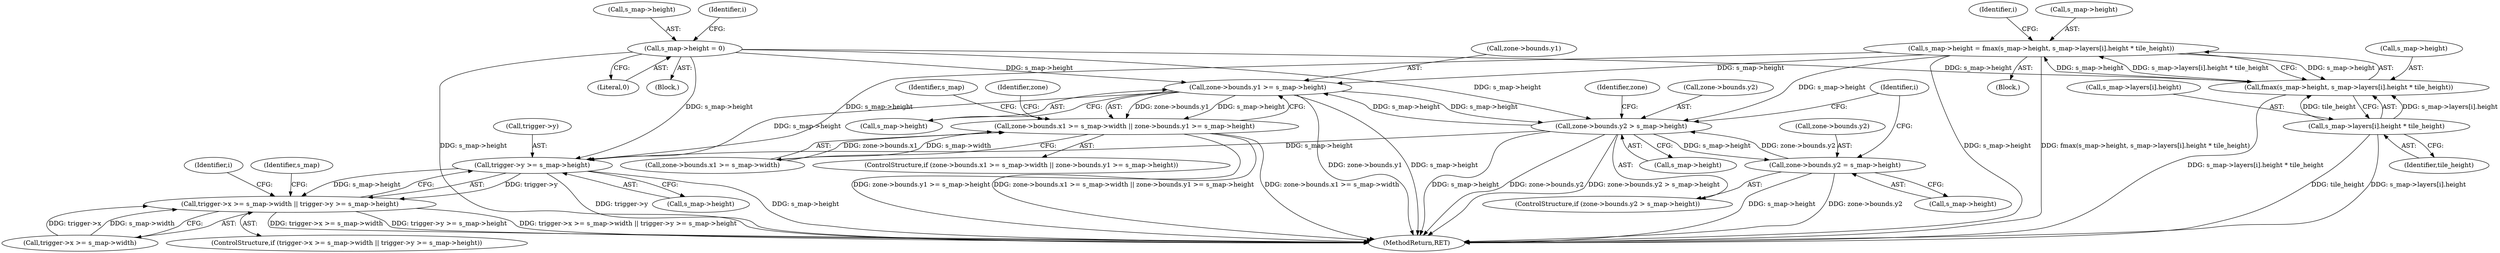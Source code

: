 digraph "0_minisphere_252c1ca184cb38e1acb917aa0e451c5f08519996@pointer" {
"1000367" [label="(Call,zone->bounds.y1 >= s_map->height)"];
"1000403" [label="(Call,zone->bounds.y2 > s_map->height)"];
"1000412" [label="(Call,zone->bounds.y2 = s_map->height)"];
"1000315" [label="(Call,s_map->height = fmax(s_map->height, s_map->layers[i].height * tile_height))"];
"1000319" [label="(Call,fmax(s_map->height, s_map->layers[i].height * tile_height))"];
"1000271" [label="(Call,s_map->height = 0)"];
"1000323" [label="(Call,s_map->layers[i].height * tile_height)"];
"1000367" [label="(Call,zone->bounds.y1 >= s_map->height)"];
"1000357" [label="(Call,zone->bounds.x1 >= s_map->width || zone->bounds.y1 >= s_map->height)"];
"1000454" [label="(Call,trigger->y >= s_map->height)"];
"1000446" [label="(Call,trigger->x >= s_map->width || trigger->y >= s_map->height)"];
"1000324" [label="(Call,s_map->layers[i].height)"];
"1000403" [label="(Call,zone->bounds.y2 > s_map->height)"];
"1000454" [label="(Call,trigger->y >= s_map->height)"];
"1000104" [label="(Block,)"];
"1000373" [label="(Call,s_map->height)"];
"1000357" [label="(Call,zone->bounds.x1 >= s_map->width || zone->bounds.y1 >= s_map->height)"];
"1000272" [label="(Call,s_map->height)"];
"1000331" [label="(Identifier,tile_height)"];
"1000378" [label="(Identifier,s_map)"];
"1000413" [label="(Call,zone->bounds.y2)"];
"1000320" [label="(Call,s_map->height)"];
"1000315" [label="(Call,s_map->height = fmax(s_map->height, s_map->layers[i].height * tile_height))"];
"1000415" [label="(Identifier,zone)"];
"1000271" [label="(Call,s_map->height = 0)"];
"1000286" [label="(Identifier,i)"];
"1000297" [label="(Block,)"];
"1000447" [label="(Call,trigger->x >= s_map->width)"];
"1000402" [label="(ControlStructure,if (zone->bounds.y2 > s_map->height))"];
"1000418" [label="(Call,s_map->height)"];
"1000275" [label="(Literal,0)"];
"1000367" [label="(Call,zone->bounds.y1 >= s_map->height)"];
"1000358" [label="(Call,zone->bounds.x1 >= s_map->width)"];
"1000458" [label="(Call,s_map->height)"];
"1000445" [label="(ControlStructure,if (trigger->x >= s_map->width || trigger->y >= s_map->height))"];
"1000468" [label="(MethodReturn,RET)"];
"1000412" [label="(Call,zone->bounds.y2 = s_map->height)"];
"1000323" [label="(Call,s_map->layers[i].height * tile_height)"];
"1000278" [label="(Identifier,i)"];
"1000404" [label="(Call,zone->bounds.y2)"];
"1000347" [label="(Identifier,i)"];
"1000463" [label="(Identifier,s_map)"];
"1000316" [label="(Call,s_map->height)"];
"1000409" [label="(Call,s_map->height)"];
"1000319" [label="(Call,fmax(s_map->height, s_map->layers[i].height * tile_height))"];
"1000356" [label="(ControlStructure,if (zone->bounds.x1 >= s_map->width || zone->bounds.y1 >= s_map->height))"];
"1000436" [label="(Identifier,i)"];
"1000446" [label="(Call,trigger->x >= s_map->width || trigger->y >= s_map->height)"];
"1000368" [label="(Call,zone->bounds.y1)"];
"1000387" [label="(Identifier,zone)"];
"1000455" [label="(Call,trigger->y)"];
"1000367" -> "1000357"  [label="AST: "];
"1000367" -> "1000373"  [label="CFG: "];
"1000368" -> "1000367"  [label="AST: "];
"1000373" -> "1000367"  [label="AST: "];
"1000357" -> "1000367"  [label="CFG: "];
"1000367" -> "1000468"  [label="DDG: zone->bounds.y1"];
"1000367" -> "1000468"  [label="DDG: s_map->height"];
"1000367" -> "1000357"  [label="DDG: zone->bounds.y1"];
"1000367" -> "1000357"  [label="DDG: s_map->height"];
"1000403" -> "1000367"  [label="DDG: s_map->height"];
"1000315" -> "1000367"  [label="DDG: s_map->height"];
"1000271" -> "1000367"  [label="DDG: s_map->height"];
"1000367" -> "1000403"  [label="DDG: s_map->height"];
"1000367" -> "1000454"  [label="DDG: s_map->height"];
"1000403" -> "1000402"  [label="AST: "];
"1000403" -> "1000409"  [label="CFG: "];
"1000404" -> "1000403"  [label="AST: "];
"1000409" -> "1000403"  [label="AST: "];
"1000415" -> "1000403"  [label="CFG: "];
"1000347" -> "1000403"  [label="CFG: "];
"1000403" -> "1000468"  [label="DDG: s_map->height"];
"1000403" -> "1000468"  [label="DDG: zone->bounds.y2"];
"1000403" -> "1000468"  [label="DDG: zone->bounds.y2 > s_map->height"];
"1000412" -> "1000403"  [label="DDG: zone->bounds.y2"];
"1000315" -> "1000403"  [label="DDG: s_map->height"];
"1000271" -> "1000403"  [label="DDG: s_map->height"];
"1000403" -> "1000412"  [label="DDG: s_map->height"];
"1000403" -> "1000454"  [label="DDG: s_map->height"];
"1000412" -> "1000402"  [label="AST: "];
"1000412" -> "1000418"  [label="CFG: "];
"1000413" -> "1000412"  [label="AST: "];
"1000418" -> "1000412"  [label="AST: "];
"1000347" -> "1000412"  [label="CFG: "];
"1000412" -> "1000468"  [label="DDG: zone->bounds.y2"];
"1000412" -> "1000468"  [label="DDG: s_map->height"];
"1000315" -> "1000297"  [label="AST: "];
"1000315" -> "1000319"  [label="CFG: "];
"1000316" -> "1000315"  [label="AST: "];
"1000319" -> "1000315"  [label="AST: "];
"1000286" -> "1000315"  [label="CFG: "];
"1000315" -> "1000468"  [label="DDG: s_map->height"];
"1000315" -> "1000468"  [label="DDG: fmax(s_map->height, s_map->layers[i].height * tile_height)"];
"1000319" -> "1000315"  [label="DDG: s_map->height"];
"1000319" -> "1000315"  [label="DDG: s_map->layers[i].height * tile_height"];
"1000315" -> "1000319"  [label="DDG: s_map->height"];
"1000315" -> "1000454"  [label="DDG: s_map->height"];
"1000319" -> "1000323"  [label="CFG: "];
"1000320" -> "1000319"  [label="AST: "];
"1000323" -> "1000319"  [label="AST: "];
"1000319" -> "1000468"  [label="DDG: s_map->layers[i].height * tile_height"];
"1000271" -> "1000319"  [label="DDG: s_map->height"];
"1000323" -> "1000319"  [label="DDG: s_map->layers[i].height"];
"1000323" -> "1000319"  [label="DDG: tile_height"];
"1000271" -> "1000104"  [label="AST: "];
"1000271" -> "1000275"  [label="CFG: "];
"1000272" -> "1000271"  [label="AST: "];
"1000275" -> "1000271"  [label="AST: "];
"1000278" -> "1000271"  [label="CFG: "];
"1000271" -> "1000468"  [label="DDG: s_map->height"];
"1000271" -> "1000454"  [label="DDG: s_map->height"];
"1000323" -> "1000331"  [label="CFG: "];
"1000324" -> "1000323"  [label="AST: "];
"1000331" -> "1000323"  [label="AST: "];
"1000323" -> "1000468"  [label="DDG: tile_height"];
"1000323" -> "1000468"  [label="DDG: s_map->layers[i].height"];
"1000357" -> "1000356"  [label="AST: "];
"1000357" -> "1000358"  [label="CFG: "];
"1000358" -> "1000357"  [label="AST: "];
"1000378" -> "1000357"  [label="CFG: "];
"1000387" -> "1000357"  [label="CFG: "];
"1000357" -> "1000468"  [label="DDG: zone->bounds.x1 >= s_map->width || zone->bounds.y1 >= s_map->height"];
"1000357" -> "1000468"  [label="DDG: zone->bounds.x1 >= s_map->width"];
"1000357" -> "1000468"  [label="DDG: zone->bounds.y1 >= s_map->height"];
"1000358" -> "1000357"  [label="DDG: zone->bounds.x1"];
"1000358" -> "1000357"  [label="DDG: s_map->width"];
"1000454" -> "1000446"  [label="AST: "];
"1000454" -> "1000458"  [label="CFG: "];
"1000455" -> "1000454"  [label="AST: "];
"1000458" -> "1000454"  [label="AST: "];
"1000446" -> "1000454"  [label="CFG: "];
"1000454" -> "1000468"  [label="DDG: trigger->y"];
"1000454" -> "1000468"  [label="DDG: s_map->height"];
"1000454" -> "1000446"  [label="DDG: trigger->y"];
"1000454" -> "1000446"  [label="DDG: s_map->height"];
"1000446" -> "1000445"  [label="AST: "];
"1000446" -> "1000447"  [label="CFG: "];
"1000447" -> "1000446"  [label="AST: "];
"1000463" -> "1000446"  [label="CFG: "];
"1000436" -> "1000446"  [label="CFG: "];
"1000446" -> "1000468"  [label="DDG: trigger->x >= s_map->width || trigger->y >= s_map->height"];
"1000446" -> "1000468"  [label="DDG: trigger->x >= s_map->width"];
"1000446" -> "1000468"  [label="DDG: trigger->y >= s_map->height"];
"1000447" -> "1000446"  [label="DDG: trigger->x"];
"1000447" -> "1000446"  [label="DDG: s_map->width"];
}
